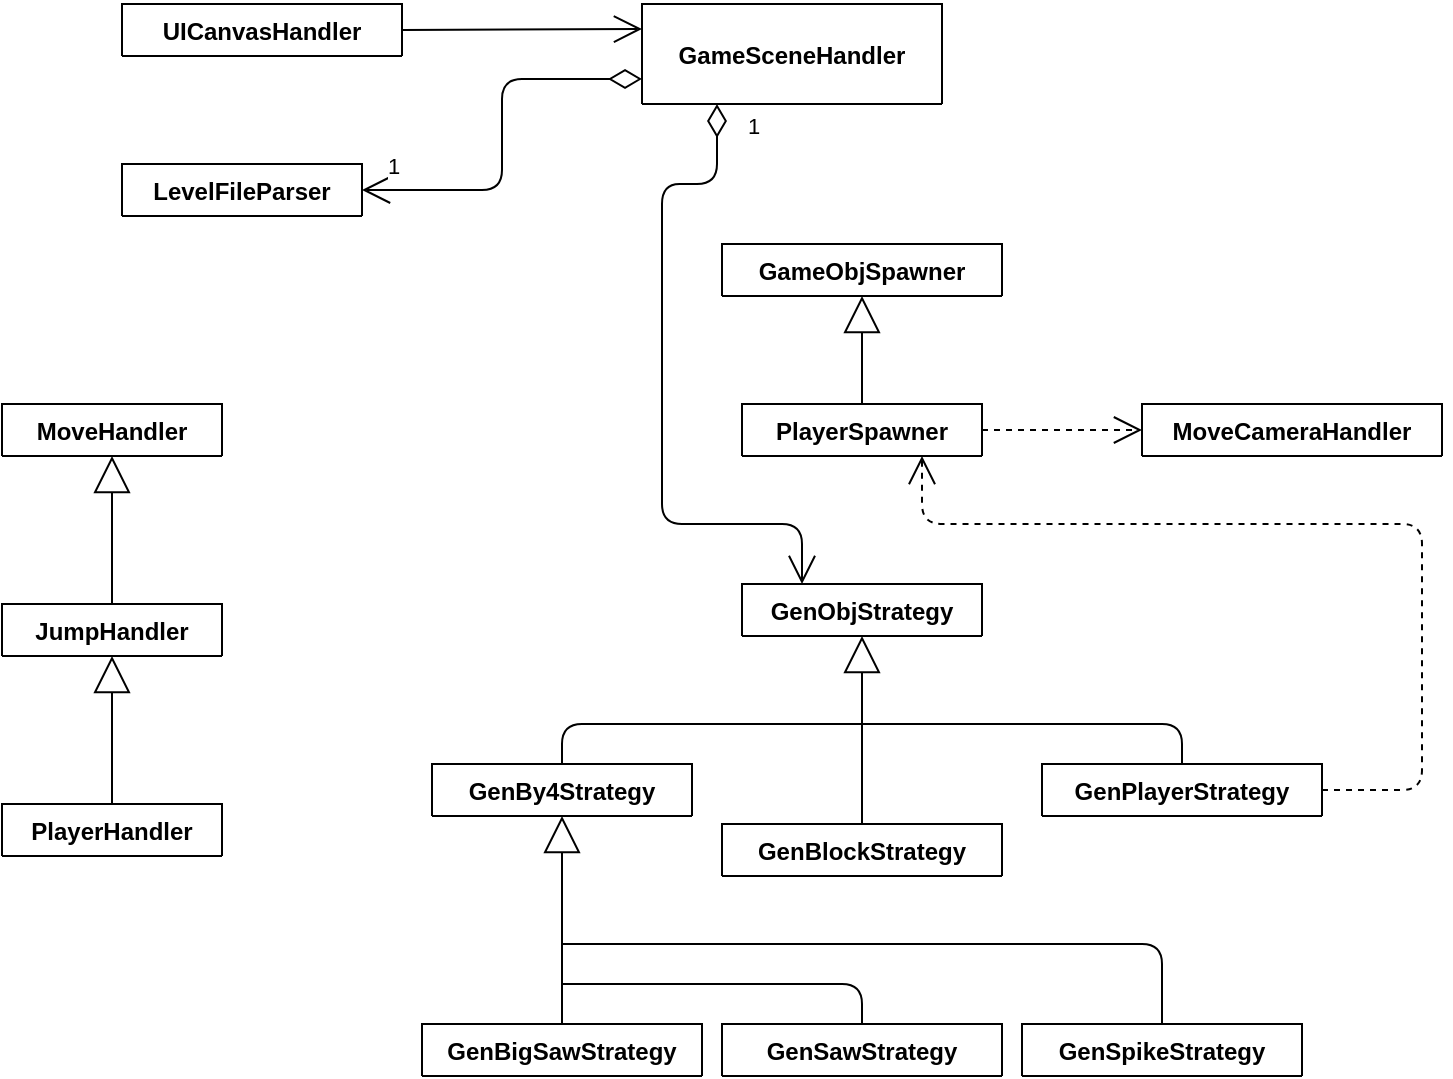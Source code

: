 <mxfile version="14.2.6" type="device"><diagram id="_9axeLoMWIwOiedcNz9k" name="Page-1"><mxGraphModel dx="1038" dy="548" grid="1" gridSize="10" guides="1" tooltips="1" connect="1" arrows="1" fold="1" page="1" pageScale="1" pageWidth="827" pageHeight="1169" math="0" shadow="0"><root><mxCell id="0"/><mxCell id="1" parent="0"/><mxCell id="086OuqUNBhnoMjOS-lJY-1" value="UICanvasHandler" style="swimlane;fontStyle=1;align=center;verticalAlign=top;childLayout=stackLayout;horizontal=1;startSize=26;horizontalStack=0;resizeParent=1;resizeParentMax=0;resizeLast=0;collapsible=1;marginBottom=0;" parent="1" vertex="1" collapsed="1"><mxGeometry x="140" y="40" width="140" height="26" as="geometry"><mxRectangle x="160" y="40" width="160" height="86" as="alternateBounds"/></mxGeometry></mxCell><mxCell id="086OuqUNBhnoMjOS-lJY-2" value="+ field: type" style="text;strokeColor=none;fillColor=none;align=left;verticalAlign=top;spacingLeft=4;spacingRight=4;overflow=hidden;rotatable=0;points=[[0,0.5],[1,0.5]];portConstraint=eastwest;" parent="086OuqUNBhnoMjOS-lJY-1" vertex="1"><mxGeometry y="26" width="140" height="26" as="geometry"/></mxCell><mxCell id="086OuqUNBhnoMjOS-lJY-3" value="" style="line;strokeWidth=1;fillColor=none;align=left;verticalAlign=middle;spacingTop=-1;spacingLeft=3;spacingRight=3;rotatable=0;labelPosition=right;points=[];portConstraint=eastwest;" parent="086OuqUNBhnoMjOS-lJY-1" vertex="1"><mxGeometry y="52" width="140" height="8" as="geometry"/></mxCell><mxCell id="086OuqUNBhnoMjOS-lJY-4" value="+ method(type): type" style="text;strokeColor=none;fillColor=none;align=left;verticalAlign=top;spacingLeft=4;spacingRight=4;overflow=hidden;rotatable=0;points=[[0,0.5],[1,0.5]];portConstraint=eastwest;" parent="086OuqUNBhnoMjOS-lJY-1" vertex="1"><mxGeometry y="60" width="140" height="26" as="geometry"/></mxCell><mxCell id="086OuqUNBhnoMjOS-lJY-5" value="GameSceneHandler" style="swimlane;fontStyle=1;align=center;verticalAlign=middle;childLayout=stackLayout;horizontal=1;startSize=50;horizontalStack=0;resizeParent=1;resizeParentMax=0;resizeLast=0;collapsible=1;marginBottom=0;" parent="1" vertex="1" collapsed="1"><mxGeometry x="400" y="40" width="150" height="50" as="geometry"><mxRectangle x="400" y="40" width="160" height="110" as="alternateBounds"/></mxGeometry></mxCell><mxCell id="086OuqUNBhnoMjOS-lJY-6" value="+ field: type" style="text;strokeColor=none;fillColor=none;align=left;verticalAlign=top;spacingLeft=4;spacingRight=4;overflow=hidden;rotatable=0;points=[[0,0.5],[1,0.5]];portConstraint=eastwest;" parent="086OuqUNBhnoMjOS-lJY-5" vertex="1"><mxGeometry y="50" width="150" height="26" as="geometry"/></mxCell><mxCell id="086OuqUNBhnoMjOS-lJY-7" value="" style="line;strokeWidth=1;fillColor=none;align=left;verticalAlign=middle;spacingTop=-1;spacingLeft=3;spacingRight=3;rotatable=0;labelPosition=right;points=[];portConstraint=eastwest;" parent="086OuqUNBhnoMjOS-lJY-5" vertex="1"><mxGeometry y="76" width="150" height="8" as="geometry"/></mxCell><mxCell id="086OuqUNBhnoMjOS-lJY-8" value="+ method(type): type" style="text;strokeColor=none;fillColor=none;align=left;verticalAlign=top;spacingLeft=4;spacingRight=4;overflow=hidden;rotatable=0;points=[[0,0.5],[1,0.5]];portConstraint=eastwest;" parent="086OuqUNBhnoMjOS-lJY-5" vertex="1"><mxGeometry y="84" width="150" height="26" as="geometry"/></mxCell><mxCell id="086OuqUNBhnoMjOS-lJY-9" value="LevelFileParser" style="swimlane;fontStyle=1;align=center;verticalAlign=top;childLayout=stackLayout;horizontal=1;startSize=26;horizontalStack=0;resizeParent=1;resizeParentMax=0;resizeLast=0;collapsible=1;marginBottom=0;" parent="1" vertex="1" collapsed="1"><mxGeometry x="140" y="120" width="120" height="26" as="geometry"><mxRectangle x="160" y="120" width="160" height="86" as="alternateBounds"/></mxGeometry></mxCell><mxCell id="086OuqUNBhnoMjOS-lJY-10" value="+ field: type" style="text;strokeColor=none;fillColor=none;align=left;verticalAlign=top;spacingLeft=4;spacingRight=4;overflow=hidden;rotatable=0;points=[[0,0.5],[1,0.5]];portConstraint=eastwest;" parent="086OuqUNBhnoMjOS-lJY-9" vertex="1"><mxGeometry y="26" width="120" height="26" as="geometry"/></mxCell><mxCell id="086OuqUNBhnoMjOS-lJY-11" value="" style="line;strokeWidth=1;fillColor=none;align=left;verticalAlign=middle;spacingTop=-1;spacingLeft=3;spacingRight=3;rotatable=0;labelPosition=right;points=[];portConstraint=eastwest;" parent="086OuqUNBhnoMjOS-lJY-9" vertex="1"><mxGeometry y="52" width="120" height="8" as="geometry"/></mxCell><mxCell id="086OuqUNBhnoMjOS-lJY-12" value="+ method(type): type" style="text;strokeColor=none;fillColor=none;align=left;verticalAlign=top;spacingLeft=4;spacingRight=4;overflow=hidden;rotatable=0;points=[[0,0.5],[1,0.5]];portConstraint=eastwest;" parent="086OuqUNBhnoMjOS-lJY-9" vertex="1"><mxGeometry y="60" width="120" height="26" as="geometry"/></mxCell><mxCell id="086OuqUNBhnoMjOS-lJY-13" value="" style="endArrow=open;endFill=1;endSize=12;html=1;entryX=0;entryY=0.25;entryDx=0;entryDy=0;exitX=1;exitY=0.5;exitDx=0;exitDy=0;" parent="1" source="086OuqUNBhnoMjOS-lJY-1" target="086OuqUNBhnoMjOS-lJY-5" edge="1"><mxGeometry width="160" relative="1" as="geometry"><mxPoint x="260" y="160" as="sourcePoint"/><mxPoint x="420" y="160" as="targetPoint"/></mxGeometry></mxCell><mxCell id="086OuqUNBhnoMjOS-lJY-14" value="1" style="endArrow=open;html=1;endSize=12;startArrow=diamondThin;startSize=14;startFill=0;edgeStyle=orthogonalEdgeStyle;align=left;verticalAlign=bottom;exitX=0;exitY=0.75;exitDx=0;exitDy=0;entryX=1;entryY=0.5;entryDx=0;entryDy=0;" parent="1" source="086OuqUNBhnoMjOS-lJY-5" target="086OuqUNBhnoMjOS-lJY-9" edge="1"><mxGeometry x="0.898" y="-3" relative="1" as="geometry"><mxPoint x="310" y="180" as="sourcePoint"/><mxPoint x="470" y="180" as="targetPoint"/><mxPoint x="1" as="offset"/></mxGeometry></mxCell><mxCell id="wAJtgSwtO4EBa224eL37-2" value="MoveCameraHandler" style="swimlane;fontStyle=1;align=center;verticalAlign=top;childLayout=stackLayout;horizontal=1;startSize=26;horizontalStack=0;resizeParent=1;resizeParentMax=0;resizeLast=0;collapsible=1;marginBottom=0;" parent="1" vertex="1" collapsed="1"><mxGeometry x="650" y="240" width="150" height="26" as="geometry"><mxRectangle x="130" y="260" width="160" height="86" as="alternateBounds"/></mxGeometry></mxCell><mxCell id="wAJtgSwtO4EBa224eL37-3" value="+ field: type" style="text;strokeColor=none;fillColor=none;align=left;verticalAlign=top;spacingLeft=4;spacingRight=4;overflow=hidden;rotatable=0;points=[[0,0.5],[1,0.5]];portConstraint=eastwest;" parent="wAJtgSwtO4EBa224eL37-2" vertex="1"><mxGeometry y="26" width="150" height="26" as="geometry"/></mxCell><mxCell id="wAJtgSwtO4EBa224eL37-4" value="" style="line;strokeWidth=1;fillColor=none;align=left;verticalAlign=middle;spacingTop=-1;spacingLeft=3;spacingRight=3;rotatable=0;labelPosition=right;points=[];portConstraint=eastwest;" parent="wAJtgSwtO4EBa224eL37-2" vertex="1"><mxGeometry y="52" width="150" height="8" as="geometry"/></mxCell><mxCell id="wAJtgSwtO4EBa224eL37-5" value="+ method(type): type" style="text;strokeColor=none;fillColor=none;align=left;verticalAlign=top;spacingLeft=4;spacingRight=4;overflow=hidden;rotatable=0;points=[[0,0.5],[1,0.5]];portConstraint=eastwest;" parent="wAJtgSwtO4EBa224eL37-2" vertex="1"><mxGeometry y="60" width="150" height="26" as="geometry"/></mxCell><mxCell id="wAJtgSwtO4EBa224eL37-6" value="MoveHandler" style="swimlane;fontStyle=1;align=center;verticalAlign=top;childLayout=stackLayout;horizontal=1;startSize=26;horizontalStack=0;resizeParent=1;resizeParentMax=0;resizeLast=0;collapsible=1;marginBottom=0;" parent="1" vertex="1" collapsed="1"><mxGeometry x="80" y="240" width="110" height="26" as="geometry"><mxRectangle x="80" y="240" width="160" height="86" as="alternateBounds"/></mxGeometry></mxCell><mxCell id="wAJtgSwtO4EBa224eL37-7" value="+ field: type" style="text;strokeColor=none;fillColor=none;align=left;verticalAlign=top;spacingLeft=4;spacingRight=4;overflow=hidden;rotatable=0;points=[[0,0.5],[1,0.5]];portConstraint=eastwest;" parent="wAJtgSwtO4EBa224eL37-6" vertex="1"><mxGeometry y="26" width="110" height="26" as="geometry"/></mxCell><mxCell id="wAJtgSwtO4EBa224eL37-8" value="" style="line;strokeWidth=1;fillColor=none;align=left;verticalAlign=middle;spacingTop=-1;spacingLeft=3;spacingRight=3;rotatable=0;labelPosition=right;points=[];portConstraint=eastwest;" parent="wAJtgSwtO4EBa224eL37-6" vertex="1"><mxGeometry y="52" width="110" height="8" as="geometry"/></mxCell><mxCell id="wAJtgSwtO4EBa224eL37-9" value="+ method(type): type" style="text;strokeColor=none;fillColor=none;align=left;verticalAlign=top;spacingLeft=4;spacingRight=4;overflow=hidden;rotatable=0;points=[[0,0.5],[1,0.5]];portConstraint=eastwest;" parent="wAJtgSwtO4EBa224eL37-6" vertex="1"><mxGeometry y="60" width="110" height="26" as="geometry"/></mxCell><mxCell id="wAJtgSwtO4EBa224eL37-10" value="JumpHandler" style="swimlane;fontStyle=1;align=center;verticalAlign=top;childLayout=stackLayout;horizontal=1;startSize=26;horizontalStack=0;resizeParent=1;resizeParentMax=0;resizeLast=0;collapsible=1;marginBottom=0;" parent="1" vertex="1" collapsed="1"><mxGeometry x="80" y="340" width="110" height="26" as="geometry"><mxRectangle x="55" y="310" width="160" height="86" as="alternateBounds"/></mxGeometry></mxCell><mxCell id="wAJtgSwtO4EBa224eL37-11" value="+ field: type" style="text;strokeColor=none;fillColor=none;align=left;verticalAlign=top;spacingLeft=4;spacingRight=4;overflow=hidden;rotatable=0;points=[[0,0.5],[1,0.5]];portConstraint=eastwest;" parent="wAJtgSwtO4EBa224eL37-10" vertex="1"><mxGeometry y="26" width="110" height="26" as="geometry"/></mxCell><mxCell id="wAJtgSwtO4EBa224eL37-12" value="" style="line;strokeWidth=1;fillColor=none;align=left;verticalAlign=middle;spacingTop=-1;spacingLeft=3;spacingRight=3;rotatable=0;labelPosition=right;points=[];portConstraint=eastwest;" parent="wAJtgSwtO4EBa224eL37-10" vertex="1"><mxGeometry y="52" width="110" height="8" as="geometry"/></mxCell><mxCell id="wAJtgSwtO4EBa224eL37-13" value="+ method(type): type" style="text;strokeColor=none;fillColor=none;align=left;verticalAlign=top;spacingLeft=4;spacingRight=4;overflow=hidden;rotatable=0;points=[[0,0.5],[1,0.5]];portConstraint=eastwest;" parent="wAJtgSwtO4EBa224eL37-10" vertex="1"><mxGeometry y="60" width="110" height="26" as="geometry"/></mxCell><mxCell id="wAJtgSwtO4EBa224eL37-14" value="" style="endArrow=block;endSize=16;endFill=0;html=1;entryX=0.5;entryY=1;entryDx=0;entryDy=0;exitX=0.5;exitY=0;exitDx=0;exitDy=0;" parent="1" source="wAJtgSwtO4EBa224eL37-10" target="wAJtgSwtO4EBa224eL37-6" edge="1"><mxGeometry width="160" relative="1" as="geometry"><mxPoint x="190" y="350" as="sourcePoint"/><mxPoint x="350" y="350" as="targetPoint"/></mxGeometry></mxCell><mxCell id="wAJtgSwtO4EBa224eL37-15" value="PlayerHandler" style="swimlane;fontStyle=1;align=center;verticalAlign=top;childLayout=stackLayout;horizontal=1;startSize=26;horizontalStack=0;resizeParent=1;resizeParentMax=0;resizeLast=0;collapsible=1;marginBottom=0;" parent="1" vertex="1" collapsed="1"><mxGeometry x="80" y="440" width="110" height="26" as="geometry"><mxRectangle x="240" y="240" width="160" height="86" as="alternateBounds"/></mxGeometry></mxCell><mxCell id="wAJtgSwtO4EBa224eL37-16" value="+ field: type" style="text;strokeColor=none;fillColor=none;align=left;verticalAlign=top;spacingLeft=4;spacingRight=4;overflow=hidden;rotatable=0;points=[[0,0.5],[1,0.5]];portConstraint=eastwest;" parent="wAJtgSwtO4EBa224eL37-15" vertex="1"><mxGeometry y="26" width="110" height="26" as="geometry"/></mxCell><mxCell id="wAJtgSwtO4EBa224eL37-17" value="" style="line;strokeWidth=1;fillColor=none;align=left;verticalAlign=middle;spacingTop=-1;spacingLeft=3;spacingRight=3;rotatable=0;labelPosition=right;points=[];portConstraint=eastwest;" parent="wAJtgSwtO4EBa224eL37-15" vertex="1"><mxGeometry y="52" width="110" height="8" as="geometry"/></mxCell><mxCell id="wAJtgSwtO4EBa224eL37-18" value="+ method(type): type" style="text;strokeColor=none;fillColor=none;align=left;verticalAlign=top;spacingLeft=4;spacingRight=4;overflow=hidden;rotatable=0;points=[[0,0.5],[1,0.5]];portConstraint=eastwest;" parent="wAJtgSwtO4EBa224eL37-15" vertex="1"><mxGeometry y="60" width="110" height="26" as="geometry"/></mxCell><mxCell id="wAJtgSwtO4EBa224eL37-19" value="" style="endArrow=block;endSize=16;endFill=0;html=1;entryX=0.5;entryY=1;entryDx=0;entryDy=0;exitX=0.5;exitY=0;exitDx=0;exitDy=0;" parent="1" source="wAJtgSwtO4EBa224eL37-15" target="wAJtgSwtO4EBa224eL37-10" edge="1"><mxGeometry width="160" relative="1" as="geometry"><mxPoint x="70" y="400" as="sourcePoint"/><mxPoint x="230" y="400" as="targetPoint"/></mxGeometry></mxCell><mxCell id="wAJtgSwtO4EBa224eL37-20" value="GameObjSpawner" style="swimlane;fontStyle=1;align=center;verticalAlign=top;childLayout=stackLayout;horizontal=1;startSize=26;horizontalStack=0;resizeParent=1;resizeParentMax=0;resizeLast=0;collapsible=1;marginBottom=0;" parent="1" vertex="1" collapsed="1"><mxGeometry x="440" y="160" width="140" height="26" as="geometry"><mxRectangle x="280" y="240" width="160" height="86" as="alternateBounds"/></mxGeometry></mxCell><mxCell id="wAJtgSwtO4EBa224eL37-21" value="+ field: type" style="text;strokeColor=none;fillColor=none;align=left;verticalAlign=top;spacingLeft=4;spacingRight=4;overflow=hidden;rotatable=0;points=[[0,0.5],[1,0.5]];portConstraint=eastwest;" parent="wAJtgSwtO4EBa224eL37-20" vertex="1"><mxGeometry y="26" width="140" height="26" as="geometry"/></mxCell><mxCell id="wAJtgSwtO4EBa224eL37-22" value="" style="line;strokeWidth=1;fillColor=none;align=left;verticalAlign=middle;spacingTop=-1;spacingLeft=3;spacingRight=3;rotatable=0;labelPosition=right;points=[];portConstraint=eastwest;" parent="wAJtgSwtO4EBa224eL37-20" vertex="1"><mxGeometry y="52" width="140" height="8" as="geometry"/></mxCell><mxCell id="wAJtgSwtO4EBa224eL37-23" value="+ method(type): type" style="text;strokeColor=none;fillColor=none;align=left;verticalAlign=top;spacingLeft=4;spacingRight=4;overflow=hidden;rotatable=0;points=[[0,0.5],[1,0.5]];portConstraint=eastwest;" parent="wAJtgSwtO4EBa224eL37-20" vertex="1"><mxGeometry y="60" width="140" height="26" as="geometry"/></mxCell><mxCell id="wAJtgSwtO4EBa224eL37-24" value="PlayerSpawner" style="swimlane;fontStyle=1;align=center;verticalAlign=top;childLayout=stackLayout;horizontal=1;startSize=26;horizontalStack=0;resizeParent=1;resizeParentMax=0;resizeLast=0;collapsible=1;marginBottom=0;" parent="1" vertex="1" collapsed="1"><mxGeometry x="450" y="240" width="120" height="26" as="geometry"><mxRectangle x="280" y="308" width="160" height="86" as="alternateBounds"/></mxGeometry></mxCell><mxCell id="wAJtgSwtO4EBa224eL37-25" value="+ field: type" style="text;strokeColor=none;fillColor=none;align=left;verticalAlign=top;spacingLeft=4;spacingRight=4;overflow=hidden;rotatable=0;points=[[0,0.5],[1,0.5]];portConstraint=eastwest;" parent="wAJtgSwtO4EBa224eL37-24" vertex="1"><mxGeometry y="26" width="120" height="26" as="geometry"/></mxCell><mxCell id="wAJtgSwtO4EBa224eL37-26" value="" style="line;strokeWidth=1;fillColor=none;align=left;verticalAlign=middle;spacingTop=-1;spacingLeft=3;spacingRight=3;rotatable=0;labelPosition=right;points=[];portConstraint=eastwest;" parent="wAJtgSwtO4EBa224eL37-24" vertex="1"><mxGeometry y="52" width="120" height="8" as="geometry"/></mxCell><mxCell id="wAJtgSwtO4EBa224eL37-27" value="+ method(type): type" style="text;strokeColor=none;fillColor=none;align=left;verticalAlign=top;spacingLeft=4;spacingRight=4;overflow=hidden;rotatable=0;points=[[0,0.5],[1,0.5]];portConstraint=eastwest;" parent="wAJtgSwtO4EBa224eL37-24" vertex="1"><mxGeometry y="60" width="120" height="26" as="geometry"/></mxCell><mxCell id="wAJtgSwtO4EBa224eL37-28" value="" style="endArrow=block;endSize=16;endFill=0;html=1;entryX=0.5;entryY=1;entryDx=0;entryDy=0;exitX=0.5;exitY=0;exitDx=0;exitDy=0;" parent="1" source="wAJtgSwtO4EBa224eL37-24" target="wAJtgSwtO4EBa224eL37-20" edge="1"><mxGeometry width="160" relative="1" as="geometry"><mxPoint x="520" y="220" as="sourcePoint"/><mxPoint x="680" y="220" as="targetPoint"/></mxGeometry></mxCell><mxCell id="wAJtgSwtO4EBa224eL37-29" value="" style="endArrow=open;endSize=12;dashed=1;html=1;exitX=1;exitY=0.5;exitDx=0;exitDy=0;entryX=0;entryY=0.5;entryDx=0;entryDy=0;" parent="1" source="wAJtgSwtO4EBa224eL37-24" target="wAJtgSwtO4EBa224eL37-2" edge="1"><mxGeometry width="160" relative="1" as="geometry"><mxPoint x="620" y="290" as="sourcePoint"/><mxPoint x="690" y="350" as="targetPoint"/><Array as="points"/></mxGeometry></mxCell><mxCell id="53YSwDKkAJCELDxQonBa-1" value="GenObjStrategy" style="swimlane;fontStyle=1;align=center;verticalAlign=top;childLayout=stackLayout;horizontal=1;startSize=26;horizontalStack=0;resizeParent=1;resizeParentMax=0;resizeLast=0;collapsible=1;marginBottom=0;" parent="1" vertex="1" collapsed="1"><mxGeometry x="450" y="330" width="120" height="26" as="geometry"><mxRectangle x="320" y="320" width="160" height="86" as="alternateBounds"/></mxGeometry></mxCell><mxCell id="53YSwDKkAJCELDxQonBa-2" value="+ field: type" style="text;strokeColor=none;fillColor=none;align=left;verticalAlign=top;spacingLeft=4;spacingRight=4;overflow=hidden;rotatable=0;points=[[0,0.5],[1,0.5]];portConstraint=eastwest;" parent="53YSwDKkAJCELDxQonBa-1" vertex="1"><mxGeometry y="26" width="120" height="26" as="geometry"/></mxCell><mxCell id="53YSwDKkAJCELDxQonBa-3" value="" style="line;strokeWidth=1;fillColor=none;align=left;verticalAlign=middle;spacingTop=-1;spacingLeft=3;spacingRight=3;rotatable=0;labelPosition=right;points=[];portConstraint=eastwest;" parent="53YSwDKkAJCELDxQonBa-1" vertex="1"><mxGeometry y="52" width="120" height="8" as="geometry"/></mxCell><mxCell id="53YSwDKkAJCELDxQonBa-4" value="+ method(type): type" style="text;strokeColor=none;fillColor=none;align=left;verticalAlign=top;spacingLeft=4;spacingRight=4;overflow=hidden;rotatable=0;points=[[0,0.5],[1,0.5]];portConstraint=eastwest;" parent="53YSwDKkAJCELDxQonBa-1" vertex="1"><mxGeometry y="60" width="120" height="26" as="geometry"/></mxCell><mxCell id="53YSwDKkAJCELDxQonBa-5" value="" style="endArrow=block;endSize=16;endFill=0;html=1;entryX=0.5;entryY=1;entryDx=0;entryDy=0;exitX=0.5;exitY=0;exitDx=0;exitDy=0;" parent="1" source="53YSwDKkAJCELDxQonBa-6" target="53YSwDKkAJCELDxQonBa-1" edge="1"><mxGeometry width="160" relative="1" as="geometry"><mxPoint x="540" y="470" as="sourcePoint"/><mxPoint x="570" y="470" as="targetPoint"/></mxGeometry></mxCell><mxCell id="53YSwDKkAJCELDxQonBa-6" value="GenBlockStrategy" style="swimlane;fontStyle=1;align=center;verticalAlign=top;childLayout=stackLayout;horizontal=1;startSize=26;horizontalStack=0;resizeParent=1;resizeParentMax=0;resizeLast=0;collapsible=1;marginBottom=0;" parent="1" vertex="1" collapsed="1"><mxGeometry x="440" y="450" width="140" height="26" as="geometry"><mxRectangle x="380" y="490" width="160" height="86" as="alternateBounds"/></mxGeometry></mxCell><mxCell id="53YSwDKkAJCELDxQonBa-7" value="+ field: type" style="text;strokeColor=none;fillColor=none;align=left;verticalAlign=top;spacingLeft=4;spacingRight=4;overflow=hidden;rotatable=0;points=[[0,0.5],[1,0.5]];portConstraint=eastwest;" parent="53YSwDKkAJCELDxQonBa-6" vertex="1"><mxGeometry y="26" width="140" height="26" as="geometry"/></mxCell><mxCell id="53YSwDKkAJCELDxQonBa-8" value="" style="line;strokeWidth=1;fillColor=none;align=left;verticalAlign=middle;spacingTop=-1;spacingLeft=3;spacingRight=3;rotatable=0;labelPosition=right;points=[];portConstraint=eastwest;" parent="53YSwDKkAJCELDxQonBa-6" vertex="1"><mxGeometry y="52" width="140" height="8" as="geometry"/></mxCell><mxCell id="53YSwDKkAJCELDxQonBa-9" value="+ method(type): type" style="text;strokeColor=none;fillColor=none;align=left;verticalAlign=top;spacingLeft=4;spacingRight=4;overflow=hidden;rotatable=0;points=[[0,0.5],[1,0.5]];portConstraint=eastwest;" parent="53YSwDKkAJCELDxQonBa-6" vertex="1"><mxGeometry y="60" width="140" height="26" as="geometry"/></mxCell><mxCell id="53YSwDKkAJCELDxQonBa-10" value="GenPlayerStrategy" style="swimlane;fontStyle=1;align=center;verticalAlign=top;childLayout=stackLayout;horizontal=1;startSize=26;horizontalStack=0;resizeParent=1;resizeParentMax=0;resizeLast=0;collapsible=1;marginBottom=0;" parent="1" vertex="1" collapsed="1"><mxGeometry x="600" y="420" width="140" height="26" as="geometry"><mxRectangle x="380" y="490" width="160" height="86" as="alternateBounds"/></mxGeometry></mxCell><mxCell id="53YSwDKkAJCELDxQonBa-11" value="+ field: type" style="text;strokeColor=none;fillColor=none;align=left;verticalAlign=top;spacingLeft=4;spacingRight=4;overflow=hidden;rotatable=0;points=[[0,0.5],[1,0.5]];portConstraint=eastwest;" parent="53YSwDKkAJCELDxQonBa-10" vertex="1"><mxGeometry y="26" width="140" height="26" as="geometry"/></mxCell><mxCell id="53YSwDKkAJCELDxQonBa-12" value="" style="line;strokeWidth=1;fillColor=none;align=left;verticalAlign=middle;spacingTop=-1;spacingLeft=3;spacingRight=3;rotatable=0;labelPosition=right;points=[];portConstraint=eastwest;" parent="53YSwDKkAJCELDxQonBa-10" vertex="1"><mxGeometry y="52" width="140" height="8" as="geometry"/></mxCell><mxCell id="53YSwDKkAJCELDxQonBa-13" value="+ method(type): type" style="text;strokeColor=none;fillColor=none;align=left;verticalAlign=top;spacingLeft=4;spacingRight=4;overflow=hidden;rotatable=0;points=[[0,0.5],[1,0.5]];portConstraint=eastwest;" parent="53YSwDKkAJCELDxQonBa-10" vertex="1"><mxGeometry y="60" width="140" height="26" as="geometry"/></mxCell><mxCell id="53YSwDKkAJCELDxQonBa-14" value="GenSawStrategy" style="swimlane;fontStyle=1;align=center;verticalAlign=top;childLayout=stackLayout;horizontal=1;startSize=26;horizontalStack=0;resizeParent=1;resizeParentMax=0;resizeLast=0;collapsible=1;marginBottom=0;" parent="1" vertex="1" collapsed="1"><mxGeometry x="440" y="550" width="140" height="26" as="geometry"><mxRectangle x="380" y="490" width="160" height="86" as="alternateBounds"/></mxGeometry></mxCell><mxCell id="53YSwDKkAJCELDxQonBa-15" value="+ field: type" style="text;strokeColor=none;fillColor=none;align=left;verticalAlign=top;spacingLeft=4;spacingRight=4;overflow=hidden;rotatable=0;points=[[0,0.5],[1,0.5]];portConstraint=eastwest;" parent="53YSwDKkAJCELDxQonBa-14" vertex="1"><mxGeometry y="26" width="140" height="26" as="geometry"/></mxCell><mxCell id="53YSwDKkAJCELDxQonBa-16" value="" style="line;strokeWidth=1;fillColor=none;align=left;verticalAlign=middle;spacingTop=-1;spacingLeft=3;spacingRight=3;rotatable=0;labelPosition=right;points=[];portConstraint=eastwest;" parent="53YSwDKkAJCELDxQonBa-14" vertex="1"><mxGeometry y="52" width="140" height="8" as="geometry"/></mxCell><mxCell id="53YSwDKkAJCELDxQonBa-17" value="+ method(type): type" style="text;strokeColor=none;fillColor=none;align=left;verticalAlign=top;spacingLeft=4;spacingRight=4;overflow=hidden;rotatable=0;points=[[0,0.5],[1,0.5]];portConstraint=eastwest;" parent="53YSwDKkAJCELDxQonBa-14" vertex="1"><mxGeometry y="60" width="140" height="26" as="geometry"/></mxCell><mxCell id="53YSwDKkAJCELDxQonBa-18" value="GenBigSawStrategy" style="swimlane;fontStyle=1;align=center;verticalAlign=top;childLayout=stackLayout;horizontal=1;startSize=26;horizontalStack=0;resizeParent=1;resizeParentMax=0;resizeLast=0;collapsible=1;marginBottom=0;" parent="1" vertex="1" collapsed="1"><mxGeometry x="290" y="550" width="140" height="26" as="geometry"><mxRectangle x="380" y="490" width="160" height="86" as="alternateBounds"/></mxGeometry></mxCell><mxCell id="53YSwDKkAJCELDxQonBa-19" value="+ field: type" style="text;strokeColor=none;fillColor=none;align=left;verticalAlign=top;spacingLeft=4;spacingRight=4;overflow=hidden;rotatable=0;points=[[0,0.5],[1,0.5]];portConstraint=eastwest;" parent="53YSwDKkAJCELDxQonBa-18" vertex="1"><mxGeometry y="26" width="140" height="26" as="geometry"/></mxCell><mxCell id="53YSwDKkAJCELDxQonBa-20" value="" style="line;strokeWidth=1;fillColor=none;align=left;verticalAlign=middle;spacingTop=-1;spacingLeft=3;spacingRight=3;rotatable=0;labelPosition=right;points=[];portConstraint=eastwest;" parent="53YSwDKkAJCELDxQonBa-18" vertex="1"><mxGeometry y="52" width="140" height="8" as="geometry"/></mxCell><mxCell id="53YSwDKkAJCELDxQonBa-21" value="+ method(type): type" style="text;strokeColor=none;fillColor=none;align=left;verticalAlign=top;spacingLeft=4;spacingRight=4;overflow=hidden;rotatable=0;points=[[0,0.5],[1,0.5]];portConstraint=eastwest;" parent="53YSwDKkAJCELDxQonBa-18" vertex="1"><mxGeometry y="60" width="140" height="26" as="geometry"/></mxCell><mxCell id="53YSwDKkAJCELDxQonBa-24" value="" style="endArrow=none;html=1;entryX=0.5;entryY=0;entryDx=0;entryDy=0;" parent="1" target="53YSwDKkAJCELDxQonBa-10" edge="1"><mxGeometry width="50" height="50" relative="1" as="geometry"><mxPoint x="510" y="400" as="sourcePoint"/><mxPoint x="700" y="480" as="targetPoint"/><Array as="points"><mxPoint x="670" y="400"/></Array></mxGeometry></mxCell><mxCell id="53YSwDKkAJCELDxQonBa-25" value="" style="endArrow=open;endSize=12;dashed=1;html=1;entryX=0.75;entryY=1;entryDx=0;entryDy=0;exitX=1;exitY=0.5;exitDx=0;exitDy=0;" parent="1" source="53YSwDKkAJCELDxQonBa-10" target="wAJtgSwtO4EBa224eL37-24" edge="1"><mxGeometry width="160" relative="1" as="geometry"><mxPoint x="440" y="510" as="sourcePoint"/><mxPoint x="600" y="510" as="targetPoint"/><Array as="points"><mxPoint x="790" y="433"/><mxPoint x="790" y="400"/><mxPoint x="790" y="300"/><mxPoint x="540" y="300"/></Array></mxGeometry></mxCell><mxCell id="53YSwDKkAJCELDxQonBa-28" value="1" style="endArrow=open;html=1;endSize=12;startArrow=diamondThin;startSize=14;startFill=0;edgeStyle=orthogonalEdgeStyle;align=left;verticalAlign=bottom;exitX=0.25;exitY=1;exitDx=0;exitDy=0;entryX=0.25;entryY=0;entryDx=0;entryDy=0;" parent="1" source="086OuqUNBhnoMjOS-lJY-5" target="53YSwDKkAJCELDxQonBa-1" edge="1"><mxGeometry x="-0.881" y="13" relative="1" as="geometry"><mxPoint x="270" y="280" as="sourcePoint"/><mxPoint x="430" y="280" as="targetPoint"/><Array as="points"><mxPoint x="438" y="130"/><mxPoint x="410" y="130"/><mxPoint x="410" y="300"/><mxPoint x="480" y="300"/></Array><mxPoint as="offset"/></mxGeometry></mxCell><mxCell id="4AOiGf6NrXdjOZXEZXPB-2" value="GenBy4Strategy" style="swimlane;fontStyle=1;align=center;verticalAlign=top;childLayout=stackLayout;horizontal=1;startSize=26;horizontalStack=0;resizeParent=1;resizeParentMax=0;resizeLast=0;collapsible=1;marginBottom=0;" vertex="1" collapsed="1" parent="1"><mxGeometry x="295" y="420" width="130" height="26" as="geometry"><mxRectangle x="440" y="499" width="160" height="86" as="alternateBounds"/></mxGeometry></mxCell><mxCell id="4AOiGf6NrXdjOZXEZXPB-3" value="+ field: type" style="text;strokeColor=none;fillColor=none;align=left;verticalAlign=top;spacingLeft=4;spacingRight=4;overflow=hidden;rotatable=0;points=[[0,0.5],[1,0.5]];portConstraint=eastwest;" vertex="1" parent="4AOiGf6NrXdjOZXEZXPB-2"><mxGeometry y="26" width="130" height="26" as="geometry"/></mxCell><mxCell id="4AOiGf6NrXdjOZXEZXPB-4" value="" style="line;strokeWidth=1;fillColor=none;align=left;verticalAlign=middle;spacingTop=-1;spacingLeft=3;spacingRight=3;rotatable=0;labelPosition=right;points=[];portConstraint=eastwest;" vertex="1" parent="4AOiGf6NrXdjOZXEZXPB-2"><mxGeometry y="52" width="130" height="8" as="geometry"/></mxCell><mxCell id="4AOiGf6NrXdjOZXEZXPB-5" value="+ method(type): type" style="text;strokeColor=none;fillColor=none;align=left;verticalAlign=top;spacingLeft=4;spacingRight=4;overflow=hidden;rotatable=0;points=[[0,0.5],[1,0.5]];portConstraint=eastwest;" vertex="1" parent="4AOiGf6NrXdjOZXEZXPB-2"><mxGeometry y="60" width="130" height="26" as="geometry"/></mxCell><mxCell id="4AOiGf6NrXdjOZXEZXPB-6" value="" style="endArrow=none;html=1;exitX=0.5;exitY=0;exitDx=0;exitDy=0;" edge="1" parent="1" source="4AOiGf6NrXdjOZXEZXPB-2"><mxGeometry width="50" height="50" relative="1" as="geometry"><mxPoint x="370" y="410" as="sourcePoint"/><mxPoint x="510" y="400" as="targetPoint"/><Array as="points"><mxPoint x="360" y="400"/></Array></mxGeometry></mxCell><mxCell id="4AOiGf6NrXdjOZXEZXPB-7" value="" style="endArrow=block;endSize=16;endFill=0;html=1;entryX=0.5;entryY=1;entryDx=0;entryDy=0;exitX=0.5;exitY=0;exitDx=0;exitDy=0;" edge="1" parent="1" source="53YSwDKkAJCELDxQonBa-18" target="4AOiGf6NrXdjOZXEZXPB-2"><mxGeometry width="160" relative="1" as="geometry"><mxPoint x="390" y="640" as="sourcePoint"/><mxPoint x="550" y="640" as="targetPoint"/></mxGeometry></mxCell><mxCell id="4AOiGf6NrXdjOZXEZXPB-8" value="GenSpikeStrategy" style="swimlane;fontStyle=1;align=center;verticalAlign=top;childLayout=stackLayout;horizontal=1;startSize=26;horizontalStack=0;resizeParent=1;resizeParentMax=0;resizeLast=0;collapsible=1;marginBottom=0;" vertex="1" collapsed="1" parent="1"><mxGeometry x="590" y="550" width="140" height="26" as="geometry"><mxRectangle x="630" y="540" width="150" height="86" as="alternateBounds"/></mxGeometry></mxCell><mxCell id="4AOiGf6NrXdjOZXEZXPB-9" value="+ field: type" style="text;strokeColor=none;fillColor=none;align=left;verticalAlign=top;spacingLeft=4;spacingRight=4;overflow=hidden;rotatable=0;points=[[0,0.5],[1,0.5]];portConstraint=eastwest;" vertex="1" parent="4AOiGf6NrXdjOZXEZXPB-8"><mxGeometry y="26" width="140" height="26" as="geometry"/></mxCell><mxCell id="4AOiGf6NrXdjOZXEZXPB-10" value="" style="line;strokeWidth=1;fillColor=none;align=left;verticalAlign=middle;spacingTop=-1;spacingLeft=3;spacingRight=3;rotatable=0;labelPosition=right;points=[];portConstraint=eastwest;" vertex="1" parent="4AOiGf6NrXdjOZXEZXPB-8"><mxGeometry y="52" width="140" height="8" as="geometry"/></mxCell><mxCell id="4AOiGf6NrXdjOZXEZXPB-11" value="+ method(type): type" style="text;strokeColor=none;fillColor=none;align=left;verticalAlign=top;spacingLeft=4;spacingRight=4;overflow=hidden;rotatable=0;points=[[0,0.5],[1,0.5]];portConstraint=eastwest;" vertex="1" parent="4AOiGf6NrXdjOZXEZXPB-8"><mxGeometry y="60" width="140" height="26" as="geometry"/></mxCell><mxCell id="4AOiGf6NrXdjOZXEZXPB-12" value="" style="endArrow=none;html=1;entryX=0.5;entryY=0;entryDx=0;entryDy=0;" edge="1" parent="1" target="53YSwDKkAJCELDxQonBa-14"><mxGeometry width="50" height="50" relative="1" as="geometry"><mxPoint x="360" y="530" as="sourcePoint"/><mxPoint x="390" y="490" as="targetPoint"/><Array as="points"><mxPoint x="510" y="530"/></Array></mxGeometry></mxCell><mxCell id="4AOiGf6NrXdjOZXEZXPB-13" value="" style="endArrow=none;html=1;entryX=0.5;entryY=0;entryDx=0;entryDy=0;" edge="1" parent="1" target="4AOiGf6NrXdjOZXEZXPB-8"><mxGeometry width="50" height="50" relative="1" as="geometry"><mxPoint x="360" y="510" as="sourcePoint"/><mxPoint x="630" y="500" as="targetPoint"/><Array as="points"><mxPoint x="660" y="510"/></Array></mxGeometry></mxCell></root></mxGraphModel></diagram></mxfile>